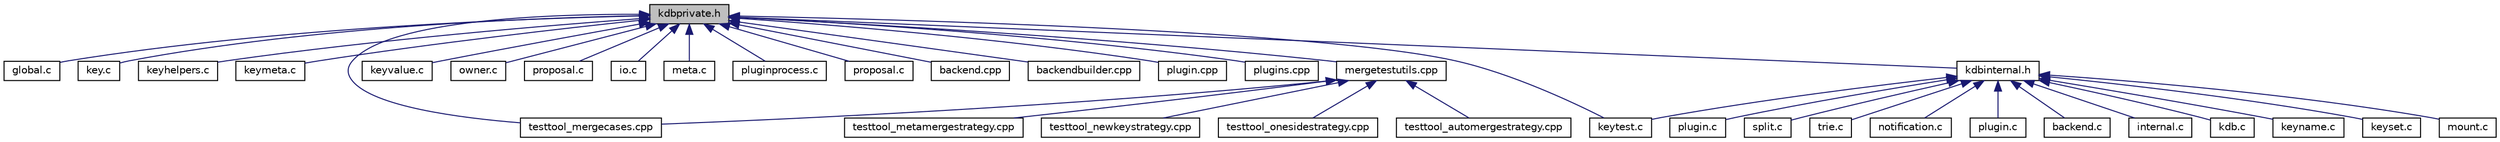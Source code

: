 digraph "kdbprivate.h"
{
  edge [fontname="Helvetica",fontsize="10",labelfontname="Helvetica",labelfontsize="10"];
  node [fontname="Helvetica",fontsize="10",shape=record];
  Node17 [label="kdbprivate.h",height=0.2,width=0.4,color="black", fillcolor="grey75", style="filled", fontcolor="black"];
  Node17 -> Node18 [dir="back",color="midnightblue",fontsize="10",style="solid"];
  Node18 [label="global.c",height=0.2,width=0.4,color="black", fillcolor="white", style="filled",URL="$global_8c.html",tooltip="Helpers for global plugins. "];
  Node17 -> Node19 [dir="back",color="midnightblue",fontsize="10",style="solid"];
  Node19 [label="key.c",height=0.2,width=0.4,color="black", fillcolor="white", style="filled",URL="$key_8c.html",tooltip="Methods for Key manipulation. "];
  Node17 -> Node20 [dir="back",color="midnightblue",fontsize="10",style="solid"];
  Node20 [label="keyhelpers.c",height=0.2,width=0.4,color="black", fillcolor="white", style="filled",URL="$keyhelpers_8c.html",tooltip="Helpers for key manipulation. "];
  Node17 -> Node21 [dir="back",color="midnightblue",fontsize="10",style="solid"];
  Node21 [label="keymeta.c",height=0.2,width=0.4,color="black", fillcolor="white", style="filled",URL="$keymeta_8c.html",tooltip="Methods to do various operations on Key metadata. "];
  Node17 -> Node22 [dir="back",color="midnightblue",fontsize="10",style="solid"];
  Node22 [label="keytest.c",height=0.2,width=0.4,color="black", fillcolor="white", style="filled",URL="$keytest_8c.html",tooltip="Methods for making tests. "];
  Node17 -> Node23 [dir="back",color="midnightblue",fontsize="10",style="solid"];
  Node23 [label="keyvalue.c",height=0.2,width=0.4,color="black", fillcolor="white", style="filled",URL="$keyvalue_8c.html",tooltip="Methods for Key value manipulation. "];
  Node17 -> Node24 [dir="back",color="midnightblue",fontsize="10",style="solid"];
  Node24 [label="owner.c",height=0.2,width=0.4,color="black", fillcolor="white", style="filled",URL="$owner_8c.html",tooltip="Obsolete owner methods. "];
  Node17 -> Node25 [dir="back",color="midnightblue",fontsize="10",style="solid"];
  Node25 [label="proposal.c",height=0.2,width=0.4,color="black", fillcolor="white", style="filled",URL="$elektra_2proposal_8c.html",tooltip="Implementation of proposed API enhancements. "];
  Node17 -> Node26 [dir="back",color="midnightblue",fontsize="10",style="solid"];
  Node26 [label="io.c",height=0.2,width=0.4,color="black", fillcolor="white", style="filled",URL="$io_8c.html",tooltip="Implementation of I/O functions as defined in kdbio.h. "];
  Node17 -> Node27 [dir="back",color="midnightblue",fontsize="10",style="solid"];
  Node27 [label="meta.c",height=0.2,width=0.4,color="black", fillcolor="white", style="filled",URL="$meta_8c.html",tooltip="Methods for metadata manipulation. "];
  Node17 -> Node28 [dir="back",color="midnightblue",fontsize="10",style="solid"];
  Node28 [label="pluginprocess.c",height=0.2,width=0.4,color="black", fillcolor="white", style="filled",URL="$pluginprocess_8c.html",tooltip="Source for the pluginprocess library. "];
  Node17 -> Node29 [dir="back",color="midnightblue",fontsize="10",style="solid"];
  Node29 [label="proposal.c",height=0.2,width=0.4,color="black", fillcolor="white", style="filled",URL="$proposal_2proposal_8c.html",tooltip="Implementation of proposed API enhancements. "];
  Node17 -> Node30 [dir="back",color="midnightblue",fontsize="10",style="solid"];
  Node30 [label="backend.cpp",height=0.2,width=0.4,color="black", fillcolor="white", style="filled",URL="$src_2backend_8cpp.html",tooltip="Implementation of backend. "];
  Node17 -> Node31 [dir="back",color="midnightblue",fontsize="10",style="solid"];
  Node31 [label="backendbuilder.cpp",height=0.2,width=0.4,color="black", fillcolor="white", style="filled",URL="$backendbuilder_8cpp.html",tooltip="Implementation of backend builder. "];
  Node17 -> Node32 [dir="back",color="midnightblue",fontsize="10",style="solid"];
  Node32 [label="plugin.cpp",height=0.2,width=0.4,color="black", fillcolor="white", style="filled",URL="$plugin_8cpp.html",tooltip="Implementation of plugin. "];
  Node17 -> Node33 [dir="back",color="midnightblue",fontsize="10",style="solid"];
  Node33 [label="plugins.cpp",height=0.2,width=0.4,color="black", fillcolor="white", style="filled",URL="$plugins_8cpp.html",tooltip="Implementation of set/get/error plugins. "];
  Node17 -> Node34 [dir="back",color="midnightblue",fontsize="10",style="solid"];
  Node34 [label="mergetestutils.cpp",height=0.2,width=0.4,color="black", fillcolor="white", style="filled",URL="$mergetestutils_8cpp.html",tooltip="Implements a helper class for merge related tests. "];
  Node34 -> Node35 [dir="back",color="midnightblue",fontsize="10",style="solid"];
  Node35 [label="testtool_automergestrategy.cpp",height=0.2,width=0.4,color="black", fillcolor="white", style="filled",URL="$testtool__automergestrategy_8cpp.html",tooltip="Tests for the AutoMergeStrategy. "];
  Node34 -> Node36 [dir="back",color="midnightblue",fontsize="10",style="solid"];
  Node36 [label="testtool_mergecases.cpp",height=0.2,width=0.4,color="black", fillcolor="white", style="filled",URL="$testtool__mergecases_8cpp.html",tooltip="Tests for the ThreeWayMerge. "];
  Node34 -> Node37 [dir="back",color="midnightblue",fontsize="10",style="solid"];
  Node37 [label="testtool_metamergestrategy.cpp",height=0.2,width=0.4,color="black", fillcolor="white", style="filled",URL="$testtool__metamergestrategy_8cpp.html",tooltip="Tests for the MetaMergeStrategy. "];
  Node34 -> Node38 [dir="back",color="midnightblue",fontsize="10",style="solid"];
  Node38 [label="testtool_newkeystrategy.cpp",height=0.2,width=0.4,color="black", fillcolor="white", style="filled",URL="$testtool__newkeystrategy_8cpp.html",tooltip="Tests for the NewKeyStrategy. "];
  Node34 -> Node39 [dir="back",color="midnightblue",fontsize="10",style="solid"];
  Node39 [label="testtool_onesidestrategy.cpp",height=0.2,width=0.4,color="black", fillcolor="white", style="filled",URL="$testtool__onesidestrategy_8cpp.html",tooltip="Tests for the OneSideStrategy. "];
  Node17 -> Node36 [dir="back",color="midnightblue",fontsize="10",style="solid"];
  Node17 -> Node40 [dir="back",color="midnightblue",fontsize="10",style="solid"];
  Node40 [label="kdbinternal.h",height=0.2,width=0.4,color="black", fillcolor="white", style="filled",URL="$kdbinternal_8h.html",tooltip="Includes most internal header files. "];
  Node40 -> Node41 [dir="back",color="midnightblue",fontsize="10",style="solid"];
  Node41 [label="backend.c",height=0.2,width=0.4,color="black", fillcolor="white", style="filled",URL="$backend_8c.html",tooltip="Everything related to a backend. "];
  Node40 -> Node42 [dir="back",color="midnightblue",fontsize="10",style="solid"];
  Node42 [label="internal.c",height=0.2,width=0.4,color="black", fillcolor="white", style="filled",URL="$internal_8c.html",tooltip="Internal methods for Elektra. "];
  Node40 -> Node43 [dir="back",color="midnightblue",fontsize="10",style="solid"];
  Node43 [label="kdb.c",height=0.2,width=0.4,color="black", fillcolor="white", style="filled",URL="$kdb_8c.html",tooltip="Low level functions for access the Key Database. "];
  Node40 -> Node44 [dir="back",color="midnightblue",fontsize="10",style="solid"];
  Node44 [label="keyname.c",height=0.2,width=0.4,color="black", fillcolor="white", style="filled",URL="$elektra_2keyname_8c.html",tooltip="Methods for Key name manipulation. "];
  Node40 -> Node45 [dir="back",color="midnightblue",fontsize="10",style="solid"];
  Node45 [label="keyset.c",height=0.2,width=0.4,color="black", fillcolor="white", style="filled",URL="$keyset_8c.html",tooltip="Methods for key sets. "];
  Node40 -> Node22 [dir="back",color="midnightblue",fontsize="10",style="solid"];
  Node40 -> Node46 [dir="back",color="midnightblue",fontsize="10",style="solid"];
  Node46 [label="mount.c",height=0.2,width=0.4,color="black", fillcolor="white", style="filled",URL="$mount_8c.html",tooltip="Internals of mount functionality. "];
  Node40 -> Node47 [dir="back",color="midnightblue",fontsize="10",style="solid"];
  Node47 [label="plugin.c",height=0.2,width=0.4,color="black", fillcolor="white", style="filled",URL="$elektra_2plugin_8c.html",tooltip="Interna of plugin functionality. "];
  Node40 -> Node48 [dir="back",color="midnightblue",fontsize="10",style="solid"];
  Node48 [label="split.c",height=0.2,width=0.4,color="black", fillcolor="white", style="filled",URL="$split_8c.html",tooltip="Interna of splitting functionality. "];
  Node40 -> Node49 [dir="back",color="midnightblue",fontsize="10",style="solid"];
  Node49 [label="trie.c",height=0.2,width=0.4,color="black", fillcolor="white", style="filled",URL="$trie_8c.html",tooltip="Interna of trie functionality. "];
  Node40 -> Node50 [dir="back",color="midnightblue",fontsize="10",style="solid"];
  Node50 [label="notification.c",height=0.2,width=0.4,color="black", fillcolor="white", style="filled",URL="$notification_8c.html",tooltip="Implementation of notification functions as defined in kdbnotification.h. "];
  Node40 -> Node51 [dir="back",color="midnightblue",fontsize="10",style="solid"];
  Node51 [label="plugin.c",height=0.2,width=0.4,color="black", fillcolor="white", style="filled",URL="$plugin_2plugin_8c.html",tooltip="Access plugin handle. "];
}
